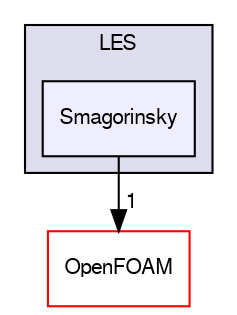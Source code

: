 digraph "src/turbulenceModels/incompressible/LES/Smagorinsky" {
  bgcolor=transparent;
  compound=true
  node [ fontsize="10", fontname="FreeSans"];
  edge [ labelfontsize="10", labelfontname="FreeSans"];
  subgraph clusterdir_0ff4b9382053ae4e5512550be7c1416f {
    graph [ bgcolor="#ddddee", pencolor="black", label="LES" fontname="FreeSans", fontsize="10", URL="dir_0ff4b9382053ae4e5512550be7c1416f.html"]
  dir_dd3aa8e3dca420094e333adacc6e9c2f [shape=box, label="Smagorinsky", style="filled", fillcolor="#eeeeff", pencolor="black", URL="dir_dd3aa8e3dca420094e333adacc6e9c2f.html"];
  }
  dir_c5473ff19b20e6ec4dfe5c310b3778a8 [shape=box label="OpenFOAM" color="red" URL="dir_c5473ff19b20e6ec4dfe5c310b3778a8.html"];
  dir_dd3aa8e3dca420094e333adacc6e9c2f->dir_c5473ff19b20e6ec4dfe5c310b3778a8 [headlabel="1", labeldistance=1.5 headhref="dir_002848_001732.html"];
}
